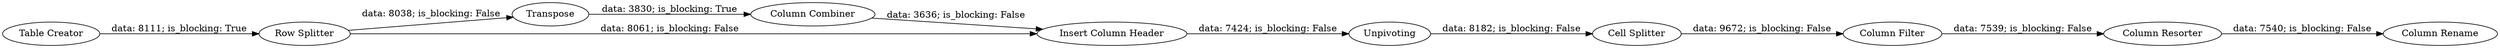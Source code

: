 digraph {
	"5438576645014954694_131" [label="Column Rename"]
	"5438576645014954694_124" [label="Row Splitter"]
	"5438576645014954694_132" [label="Column Resorter"]
	"5438576645014954694_125" [label=Transpose]
	"5438576645014954694_127" [label="Insert Column Header"]
	"5438576645014954694_126" [label="Column Combiner"]
	"5438576645014954694_121" [label="Table Creator"]
	"5438576645014954694_129" [label="Cell Splitter"]
	"5438576645014954694_130" [label="Column Filter"]
	"5438576645014954694_128" [label=Unpivoting]
	"5438576645014954694_130" -> "5438576645014954694_132" [label="data: 7539; is_blocking: False"]
	"5438576645014954694_125" -> "5438576645014954694_126" [label="data: 3830; is_blocking: True"]
	"5438576645014954694_126" -> "5438576645014954694_127" [label="data: 3636; is_blocking: False"]
	"5438576645014954694_124" -> "5438576645014954694_125" [label="data: 8038; is_blocking: False"]
	"5438576645014954694_121" -> "5438576645014954694_124" [label="data: 8111; is_blocking: True"]
	"5438576645014954694_132" -> "5438576645014954694_131" [label="data: 7540; is_blocking: False"]
	"5438576645014954694_129" -> "5438576645014954694_130" [label="data: 9672; is_blocking: False"]
	"5438576645014954694_124" -> "5438576645014954694_127" [label="data: 8061; is_blocking: False"]
	"5438576645014954694_127" -> "5438576645014954694_128" [label="data: 7424; is_blocking: False"]
	"5438576645014954694_128" -> "5438576645014954694_129" [label="data: 8182; is_blocking: False"]
	rankdir=LR
}
